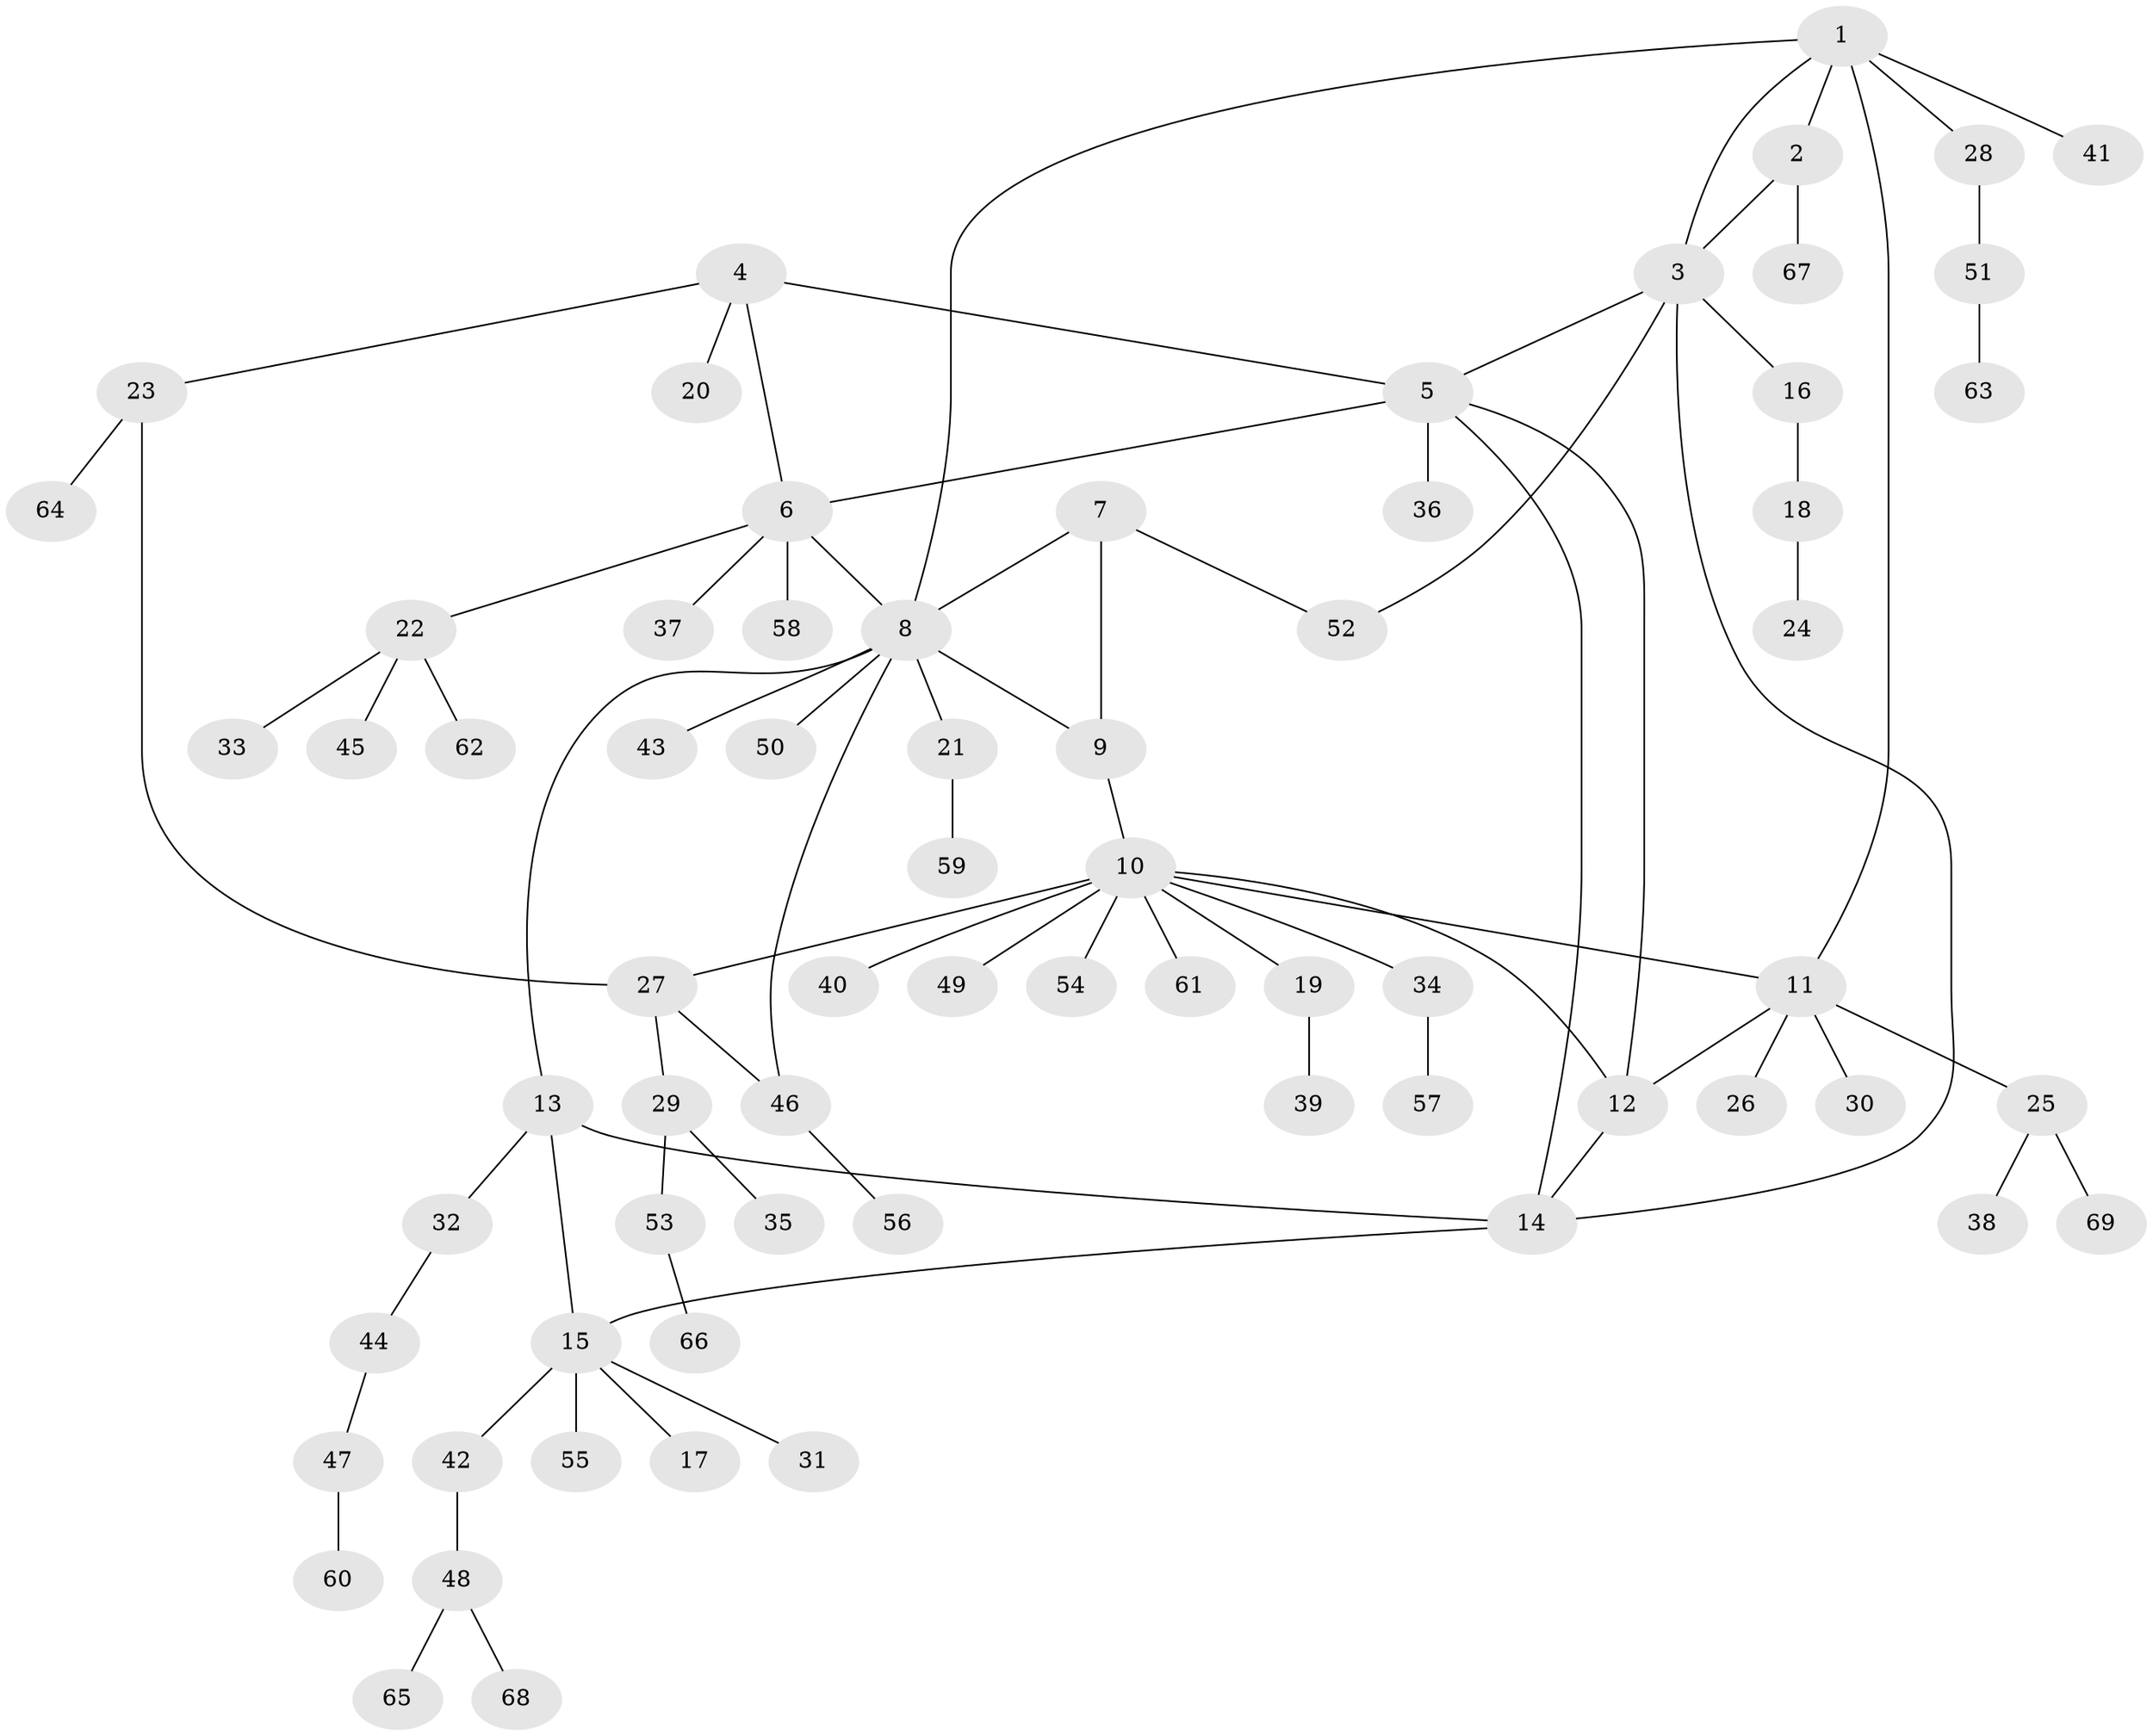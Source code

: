 // Generated by graph-tools (version 1.1) at 2025/26/03/09/25 03:26:46]
// undirected, 69 vertices, 82 edges
graph export_dot {
graph [start="1"]
  node [color=gray90,style=filled];
  1;
  2;
  3;
  4;
  5;
  6;
  7;
  8;
  9;
  10;
  11;
  12;
  13;
  14;
  15;
  16;
  17;
  18;
  19;
  20;
  21;
  22;
  23;
  24;
  25;
  26;
  27;
  28;
  29;
  30;
  31;
  32;
  33;
  34;
  35;
  36;
  37;
  38;
  39;
  40;
  41;
  42;
  43;
  44;
  45;
  46;
  47;
  48;
  49;
  50;
  51;
  52;
  53;
  54;
  55;
  56;
  57;
  58;
  59;
  60;
  61;
  62;
  63;
  64;
  65;
  66;
  67;
  68;
  69;
  1 -- 2;
  1 -- 3;
  1 -- 8;
  1 -- 11;
  1 -- 28;
  1 -- 41;
  2 -- 3;
  2 -- 67;
  3 -- 5;
  3 -- 14;
  3 -- 16;
  3 -- 52;
  4 -- 5;
  4 -- 6;
  4 -- 20;
  4 -- 23;
  5 -- 6;
  5 -- 12;
  5 -- 14;
  5 -- 36;
  6 -- 8;
  6 -- 22;
  6 -- 37;
  6 -- 58;
  7 -- 8;
  7 -- 9;
  7 -- 52;
  8 -- 9;
  8 -- 13;
  8 -- 21;
  8 -- 43;
  8 -- 46;
  8 -- 50;
  9 -- 10;
  10 -- 11;
  10 -- 12;
  10 -- 19;
  10 -- 27;
  10 -- 34;
  10 -- 40;
  10 -- 49;
  10 -- 54;
  10 -- 61;
  11 -- 12;
  11 -- 25;
  11 -- 26;
  11 -- 30;
  12 -- 14;
  13 -- 14;
  13 -- 15;
  13 -- 32;
  14 -- 15;
  15 -- 17;
  15 -- 31;
  15 -- 42;
  15 -- 55;
  16 -- 18;
  18 -- 24;
  19 -- 39;
  21 -- 59;
  22 -- 33;
  22 -- 45;
  22 -- 62;
  23 -- 27;
  23 -- 64;
  25 -- 38;
  25 -- 69;
  27 -- 29;
  27 -- 46;
  28 -- 51;
  29 -- 35;
  29 -- 53;
  32 -- 44;
  34 -- 57;
  42 -- 48;
  44 -- 47;
  46 -- 56;
  47 -- 60;
  48 -- 65;
  48 -- 68;
  51 -- 63;
  53 -- 66;
}
